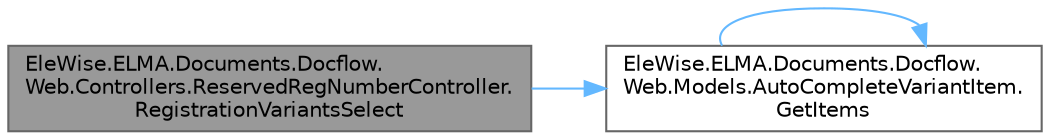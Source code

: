 digraph "EleWise.ELMA.Documents.Docflow.Web.Controllers.ReservedRegNumberController.RegistrationVariantsSelect"
{
 // LATEX_PDF_SIZE
  bgcolor="transparent";
  edge [fontname=Helvetica,fontsize=10,labelfontname=Helvetica,labelfontsize=10];
  node [fontname=Helvetica,fontsize=10,shape=box,height=0.2,width=0.4];
  rankdir="LR";
  Node1 [id="Node000001",label="EleWise.ELMA.Documents.Docflow.\lWeb.Controllers.ReservedRegNumberController.\lRegistrationVariantsSelect",height=0.2,width=0.4,color="gray40", fillcolor="grey60", style="filled", fontcolor="black",tooltip="Формирование списка вариантов регистрации"];
  Node1 -> Node2 [id="edge1_Node000001_Node000002",color="steelblue1",style="solid",tooltip=" "];
  Node2 [id="Node000002",label="EleWise.ELMA.Documents.Docflow.\lWeb.Models.AutoCompleteVariantItem.\lGetItems",height=0.2,width=0.4,color="grey40", fillcolor="white", style="filled",URL="$class_ele_wise_1_1_e_l_m_a_1_1_documents_1_1_docflow_1_1_web_1_1_models_1_1_auto_complete_variant_item.html#a38512f8f5c0c22c7b039eb8d1e825be9",tooltip="Получение списка доступных вариантов для отображения в списке"];
  Node2 -> Node2 [id="edge2_Node000002_Node000002",color="steelblue1",style="solid",tooltip=" "];
}
